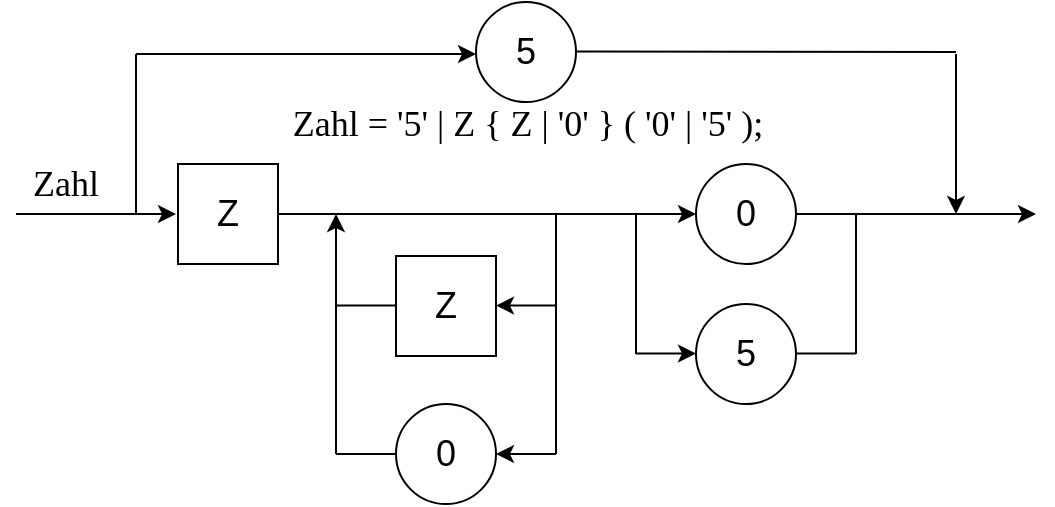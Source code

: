 <mxfile scale="3" border="0">
    <diagram id="QN7Q90oLBmHHzv9UAtEo" name="Page-1">
        <mxGraphModel dx="576" dy="427" grid="1" gridSize="10" guides="1" tooltips="1" connect="1" arrows="1" fold="1" page="1" pageScale="1" pageWidth="827" pageHeight="1169" math="0" shadow="0">
            <root>
                <mxCell id="0"/>
                <mxCell id="1" parent="0"/>
                <mxCell id="11" value="&lt;font style=&quot;font-size: 18px;&quot; face=&quot;Times New Roman&quot;&gt;Zahl = '5' | Z { Z | '0' } ( '0' | '5' );&lt;/font&gt;" style="text;html=1;strokeColor=none;fillColor=none;align=center;verticalAlign=middle;whiteSpace=wrap;rounded=0;" parent="1" vertex="1">
                    <mxGeometry x="141" y="61" width="250" height="40" as="geometry"/>
                </mxCell>
                <mxCell id="84" value="&lt;font style=&quot;font-size: 18px;&quot; face=&quot;Times New Roman&quot;&gt;Zahl&lt;/font&gt;" style="text;html=1;strokeColor=none;fillColor=none;align=center;verticalAlign=middle;whiteSpace=wrap;rounded=0;" parent="1" vertex="1">
                    <mxGeometry x="10" y="96" width="50" height="30" as="geometry"/>
                </mxCell>
                <mxCell id="101" value="&lt;font style=&quot;font-size: 18px;&quot;&gt;Z&lt;/font&gt;" style="rounded=0;whiteSpace=wrap;html=1;" parent="1" vertex="1">
                    <mxGeometry x="91" y="101" width="50" height="50" as="geometry"/>
                </mxCell>
                <mxCell id="102" value="&lt;font style=&quot;font-size: 18px;&quot;&gt;5&lt;/font&gt;" style="ellipse;whiteSpace=wrap;html=1;aspect=fixed;" parent="1" vertex="1">
                    <mxGeometry x="240" y="20" width="50" height="50" as="geometry"/>
                </mxCell>
                <mxCell id="111" style="edgeStyle=none;html=1;exitX=1;exitY=0.5;exitDx=0;exitDy=0;" parent="1" edge="1">
                    <mxGeometry relative="1" as="geometry">
                        <mxPoint x="90" y="126" as="targetPoint"/>
                        <mxPoint x="10.0" y="126" as="sourcePoint"/>
                    </mxGeometry>
                </mxCell>
                <mxCell id="118" value="" style="endArrow=classic;html=1;endFill=1;exitX=1;exitY=0.5;exitDx=0;exitDy=0;entryX=0;entryY=0.5;entryDx=0;entryDy=0;" parent="1" source="101" target="142" edge="1">
                    <mxGeometry width="50" height="50" relative="1" as="geometry">
                        <mxPoint x="395" y="65.71" as="sourcePoint"/>
                        <mxPoint x="320" y="126" as="targetPoint"/>
                    </mxGeometry>
                </mxCell>
                <mxCell id="124" value="" style="endArrow=classic;html=1;" parent="1" edge="1">
                    <mxGeometry width="50" height="50" relative="1" as="geometry">
                        <mxPoint x="70" y="46" as="sourcePoint"/>
                        <mxPoint x="240" y="46" as="targetPoint"/>
                    </mxGeometry>
                </mxCell>
                <mxCell id="132" value="" style="endArrow=none;html=1;" parent="1" edge="1">
                    <mxGeometry width="50" height="50" relative="1" as="geometry">
                        <mxPoint x="70" y="126" as="sourcePoint"/>
                        <mxPoint x="70" y="46" as="targetPoint"/>
                    </mxGeometry>
                </mxCell>
                <mxCell id="134" value="&lt;font style=&quot;font-size: 18px;&quot;&gt;Z&lt;/font&gt;" style="rounded=0;whiteSpace=wrap;html=1;" parent="1" vertex="1">
                    <mxGeometry x="200" y="147" width="50" height="50" as="geometry"/>
                </mxCell>
                <mxCell id="135" value="&lt;font style=&quot;font-size: 18px;&quot;&gt;0&lt;/font&gt;" style="ellipse;whiteSpace=wrap;html=1;aspect=fixed;" parent="1" vertex="1">
                    <mxGeometry x="200" y="221" width="50" height="50" as="geometry"/>
                </mxCell>
                <mxCell id="136" value="" style="endArrow=none;html=1;" parent="1" edge="1">
                    <mxGeometry width="50" height="50" relative="1" as="geometry">
                        <mxPoint x="280" y="246" as="sourcePoint"/>
                        <mxPoint x="280" y="126" as="targetPoint"/>
                    </mxGeometry>
                </mxCell>
                <mxCell id="137" value="" style="endArrow=classic;html=1;startArrow=none;startFill=0;endFill=1;" parent="1" edge="1">
                    <mxGeometry width="50" height="50" relative="1" as="geometry">
                        <mxPoint x="170" y="246" as="sourcePoint"/>
                        <mxPoint x="170" y="126" as="targetPoint"/>
                    </mxGeometry>
                </mxCell>
                <mxCell id="139" value="" style="endArrow=none;html=1;endFill=0;" parent="1" edge="1">
                    <mxGeometry width="50" height="50" relative="1" as="geometry">
                        <mxPoint x="170" y="246" as="sourcePoint"/>
                        <mxPoint x="200" y="246" as="targetPoint"/>
                    </mxGeometry>
                </mxCell>
                <mxCell id="140" value="" style="endArrow=none;html=1;endFill=0;startArrow=classic;startFill=1;" parent="1" edge="1">
                    <mxGeometry width="50" height="50" relative="1" as="geometry">
                        <mxPoint x="250" y="246" as="sourcePoint"/>
                        <mxPoint x="280" y="246" as="targetPoint"/>
                    </mxGeometry>
                </mxCell>
                <mxCell id="141" value="" style="endArrow=none;html=1;endFill=0;startArrow=classic;startFill=1;" parent="1" edge="1">
                    <mxGeometry width="50" height="50" relative="1" as="geometry">
                        <mxPoint x="250" y="171.8" as="sourcePoint"/>
                        <mxPoint x="280" y="171.8" as="targetPoint"/>
                    </mxGeometry>
                </mxCell>
                <mxCell id="142" value="&lt;font style=&quot;font-size: 18px;&quot;&gt;0&lt;/font&gt;" style="ellipse;whiteSpace=wrap;html=1;aspect=fixed;" parent="1" vertex="1">
                    <mxGeometry x="350" y="101" width="50" height="50" as="geometry"/>
                </mxCell>
                <mxCell id="143" value="&lt;font style=&quot;font-size: 18px;&quot;&gt;5&lt;/font&gt;" style="ellipse;whiteSpace=wrap;html=1;aspect=fixed;" parent="1" vertex="1">
                    <mxGeometry x="350" y="171" width="50" height="50" as="geometry"/>
                </mxCell>
                <mxCell id="144" value="" style="endArrow=none;html=1;endFill=0;startArrow=none;startFill=0;" parent="1" edge="1">
                    <mxGeometry width="50" height="50" relative="1" as="geometry">
                        <mxPoint x="170" y="171.71" as="sourcePoint"/>
                        <mxPoint x="200" y="171.71" as="targetPoint"/>
                    </mxGeometry>
                </mxCell>
                <mxCell id="145" value="" style="endArrow=none;html=1;" parent="1" edge="1">
                    <mxGeometry width="50" height="50" relative="1" as="geometry">
                        <mxPoint x="320" y="196" as="sourcePoint"/>
                        <mxPoint x="320" y="126" as="targetPoint"/>
                    </mxGeometry>
                </mxCell>
                <mxCell id="146" value="" style="endArrow=none;html=1;" parent="1" edge="1">
                    <mxGeometry width="50" height="50" relative="1" as="geometry">
                        <mxPoint x="430" y="196" as="sourcePoint"/>
                        <mxPoint x="430" y="126" as="targetPoint"/>
                    </mxGeometry>
                </mxCell>
                <mxCell id="147" value="" style="endArrow=classic;html=1;exitX=1;exitY=0.5;exitDx=0;exitDy=0;" parent="1" source="142" edge="1">
                    <mxGeometry width="50" height="50" relative="1" as="geometry">
                        <mxPoint x="320" y="216" as="sourcePoint"/>
                        <mxPoint x="520" y="126" as="targetPoint"/>
                    </mxGeometry>
                </mxCell>
                <mxCell id="148" value="" style="endArrow=none;html=1;endFill=0;" parent="1" edge="1">
                    <mxGeometry width="50" height="50" relative="1" as="geometry">
                        <mxPoint x="290" y="44.76" as="sourcePoint"/>
                        <mxPoint x="480" y="45" as="targetPoint"/>
                    </mxGeometry>
                </mxCell>
                <mxCell id="149" value="" style="endArrow=classic;html=1;" parent="1" edge="1">
                    <mxGeometry width="50" height="50" relative="1" as="geometry">
                        <mxPoint x="480" y="46" as="sourcePoint"/>
                        <mxPoint x="480" y="126" as="targetPoint"/>
                    </mxGeometry>
                </mxCell>
                <mxCell id="150" value="" style="endArrow=classic;html=1;endFill=1;startArrow=none;startFill=0;" parent="1" edge="1">
                    <mxGeometry width="50" height="50" relative="1" as="geometry">
                        <mxPoint x="320" y="195.76" as="sourcePoint"/>
                        <mxPoint x="350" y="195.76" as="targetPoint"/>
                    </mxGeometry>
                </mxCell>
                <mxCell id="151" value="" style="endArrow=none;html=1;endFill=0;startArrow=none;startFill=0;" parent="1" edge="1">
                    <mxGeometry width="50" height="50" relative="1" as="geometry">
                        <mxPoint x="400" y="195.76" as="sourcePoint"/>
                        <mxPoint x="430" y="195.76" as="targetPoint"/>
                    </mxGeometry>
                </mxCell>
            </root>
        </mxGraphModel>
    </diagram>
</mxfile>